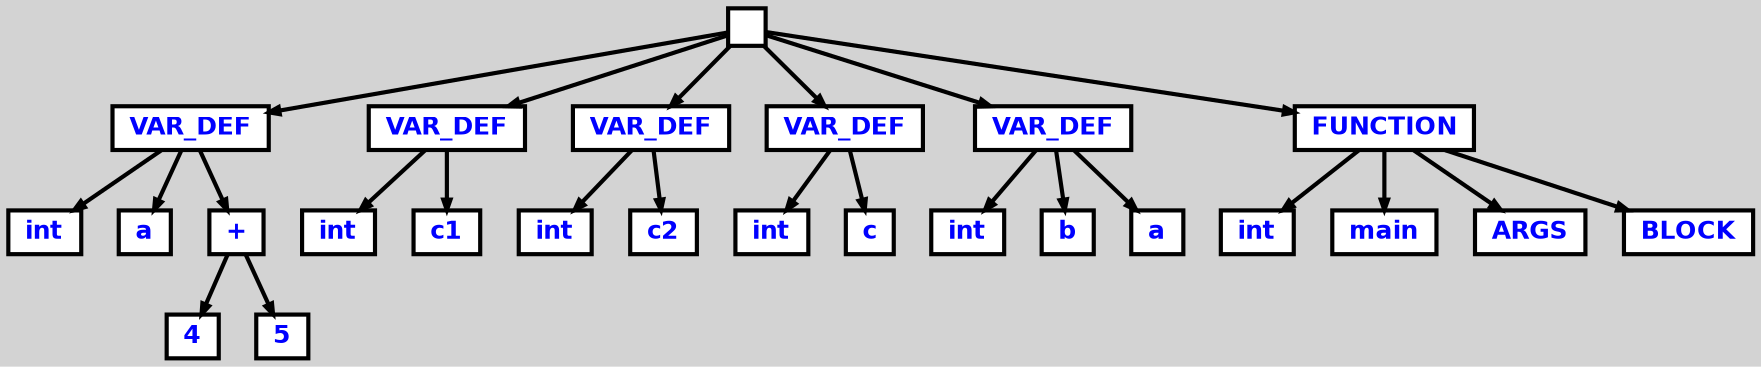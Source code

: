 digraph {

	ordering=out;
	ranksep=.4;
	bgcolor="lightgrey"; node [shape=box, fixedsize=false, fontsize=12, fontname="Helvetica-bold", fontcolor="blue"
		width=.25, height=.25, color="black", fillcolor="white", style="filled, solid, bold"];
	edge [arrowsize=.5, color="black", style="bold"]

  n0 [label=""];
  n1 [label="VAR_DEF"];
  n1 [label="VAR_DEF"];
  n2 [label="int"];
  n3 [label="a"];
  n4 [label="+"];
  n4 [label="+"];
  n5 [label="4"];
  n6 [label="5"];
  n7 [label="VAR_DEF"];
  n7 [label="VAR_DEF"];
  n8 [label="int"];
  n9 [label="c1"];
  n10 [label="VAR_DEF"];
  n10 [label="VAR_DEF"];
  n11 [label="int"];
  n12 [label="c2"];
  n13 [label="VAR_DEF"];
  n13 [label="VAR_DEF"];
  n14 [label="int"];
  n15 [label="c"];
  n16 [label="VAR_DEF"];
  n16 [label="VAR_DEF"];
  n17 [label="int"];
  n18 [label="b"];
  n19 [label="a"];
  n20 [label="FUNCTION"];
  n20 [label="FUNCTION"];
  n21 [label="int"];
  n22 [label="main"];
  n23 [label="ARGS"];
  n24 [label="BLOCK"];

  n0 -> n1 // "" -> "VAR_DEF"
  n1 -> n2 // "VAR_DEF" -> "int"
  n1 -> n3 // "VAR_DEF" -> "a"
  n1 -> n4 // "VAR_DEF" -> "+"
  n4 -> n5 // "+" -> "4"
  n4 -> n6 // "+" -> "5"
  n0 -> n7 // "" -> "VAR_DEF"
  n7 -> n8 // "VAR_DEF" -> "int"
  n7 -> n9 // "VAR_DEF" -> "c1"
  n0 -> n10 // "" -> "VAR_DEF"
  n10 -> n11 // "VAR_DEF" -> "int"
  n10 -> n12 // "VAR_DEF" -> "c2"
  n0 -> n13 // "" -> "VAR_DEF"
  n13 -> n14 // "VAR_DEF" -> "int"
  n13 -> n15 // "VAR_DEF" -> "c"
  n0 -> n16 // "" -> "VAR_DEF"
  n16 -> n17 // "VAR_DEF" -> "int"
  n16 -> n18 // "VAR_DEF" -> "b"
  n16 -> n19 // "VAR_DEF" -> "a"
  n0 -> n20 // "" -> "FUNCTION"
  n20 -> n21 // "FUNCTION" -> "int"
  n20 -> n22 // "FUNCTION" -> "main"
  n20 -> n23 // "FUNCTION" -> "ARGS"
  n20 -> n24 // "FUNCTION" -> "BLOCK"

}
